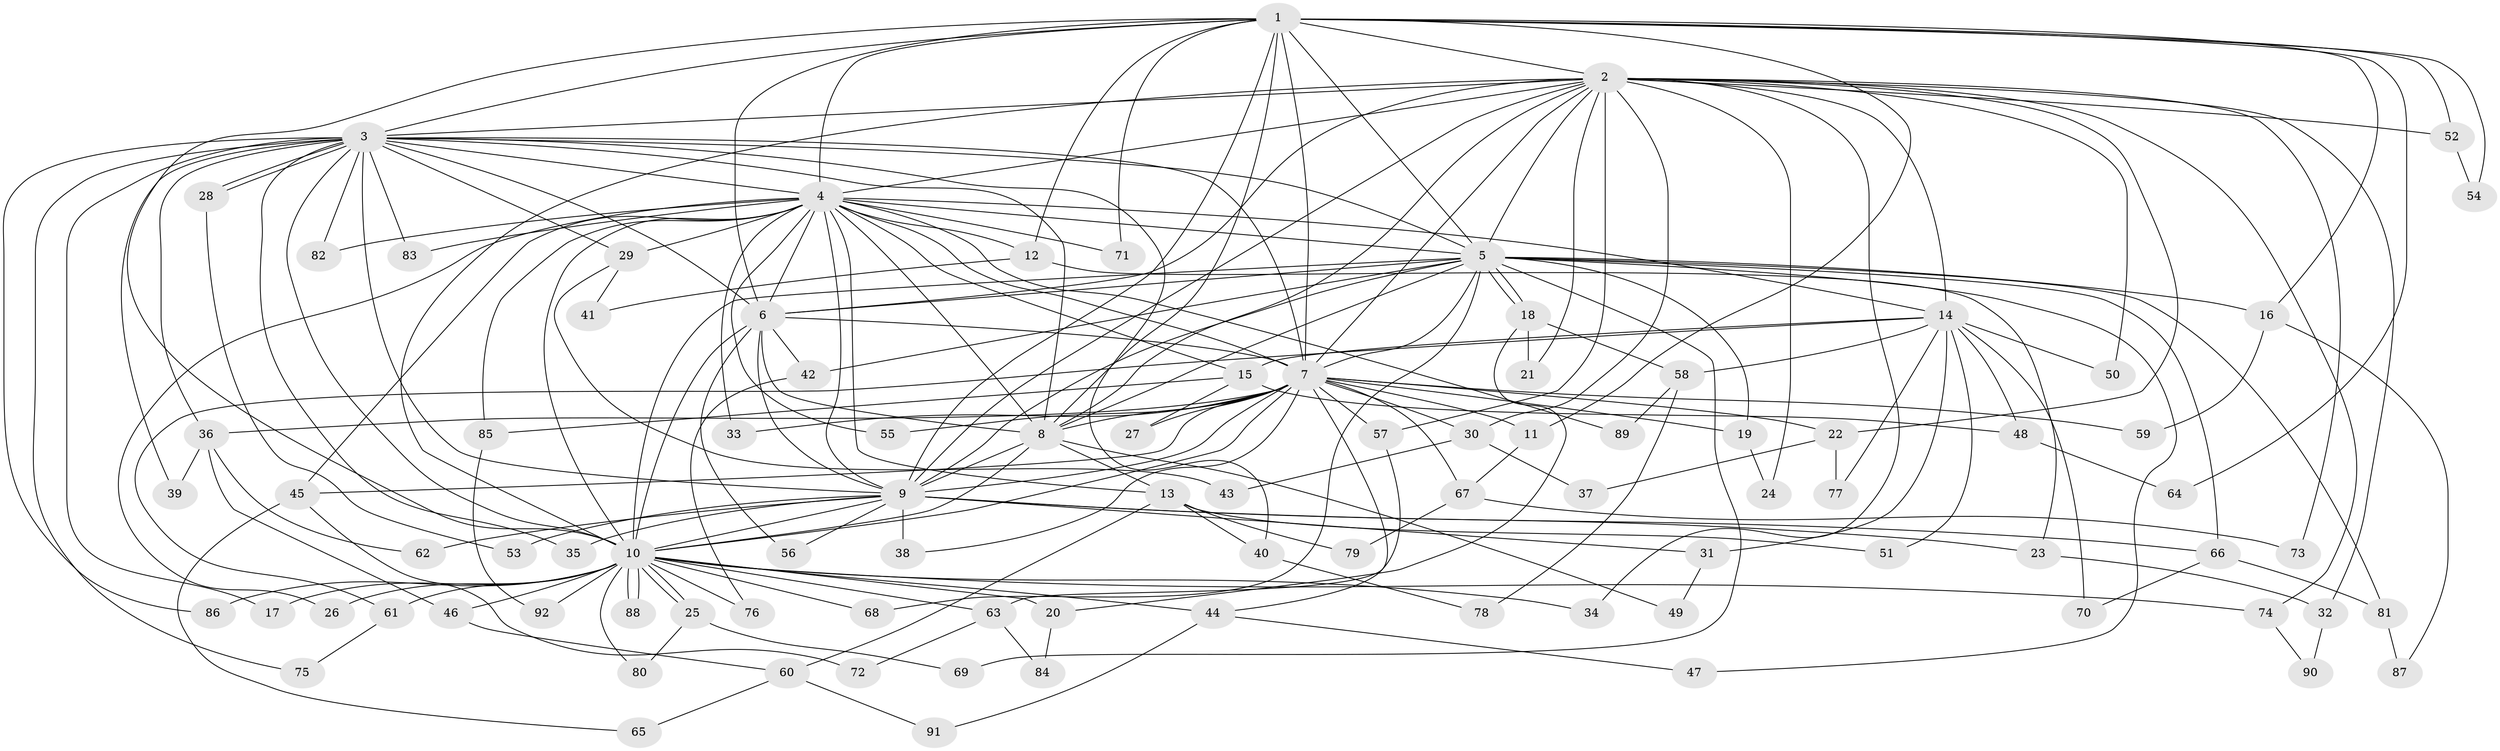 // coarse degree distribution, {13: 0.014925373134328358, 18: 0.029850746268656716, 21: 0.014925373134328358, 17: 0.014925373134328358, 10: 0.014925373134328358, 33: 0.014925373134328358, 14: 0.014925373134328358, 4: 0.16417910447761194, 6: 0.014925373134328358, 11: 0.014925373134328358, 5: 0.04477611940298507, 2: 0.43283582089552236, 3: 0.19402985074626866, 1: 0.014925373134328358}
// Generated by graph-tools (version 1.1) at 2025/23/03/03/25 07:23:46]
// undirected, 92 vertices, 209 edges
graph export_dot {
graph [start="1"]
  node [color=gray90,style=filled];
  1;
  2;
  3;
  4;
  5;
  6;
  7;
  8;
  9;
  10;
  11;
  12;
  13;
  14;
  15;
  16;
  17;
  18;
  19;
  20;
  21;
  22;
  23;
  24;
  25;
  26;
  27;
  28;
  29;
  30;
  31;
  32;
  33;
  34;
  35;
  36;
  37;
  38;
  39;
  40;
  41;
  42;
  43;
  44;
  45;
  46;
  47;
  48;
  49;
  50;
  51;
  52;
  53;
  54;
  55;
  56;
  57;
  58;
  59;
  60;
  61;
  62;
  63;
  64;
  65;
  66;
  67;
  68;
  69;
  70;
  71;
  72;
  73;
  74;
  75;
  76;
  77;
  78;
  79;
  80;
  81;
  82;
  83;
  84;
  85;
  86;
  87;
  88;
  89;
  90;
  91;
  92;
  1 -- 2;
  1 -- 3;
  1 -- 4;
  1 -- 5;
  1 -- 6;
  1 -- 7;
  1 -- 8;
  1 -- 9;
  1 -- 10;
  1 -- 11;
  1 -- 12;
  1 -- 16;
  1 -- 52;
  1 -- 54;
  1 -- 64;
  1 -- 71;
  2 -- 3;
  2 -- 4;
  2 -- 5;
  2 -- 6;
  2 -- 7;
  2 -- 8;
  2 -- 9;
  2 -- 10;
  2 -- 14;
  2 -- 21;
  2 -- 22;
  2 -- 24;
  2 -- 30;
  2 -- 32;
  2 -- 34;
  2 -- 50;
  2 -- 52;
  2 -- 57;
  2 -- 73;
  2 -- 74;
  3 -- 4;
  3 -- 5;
  3 -- 6;
  3 -- 7;
  3 -- 8;
  3 -- 9;
  3 -- 10;
  3 -- 17;
  3 -- 28;
  3 -- 28;
  3 -- 29;
  3 -- 35;
  3 -- 36;
  3 -- 39;
  3 -- 40;
  3 -- 75;
  3 -- 82;
  3 -- 83;
  3 -- 86;
  4 -- 5;
  4 -- 6;
  4 -- 7;
  4 -- 8;
  4 -- 9;
  4 -- 10;
  4 -- 12;
  4 -- 13;
  4 -- 14;
  4 -- 15;
  4 -- 26;
  4 -- 29;
  4 -- 33;
  4 -- 45;
  4 -- 55;
  4 -- 71;
  4 -- 82;
  4 -- 83;
  4 -- 85;
  4 -- 89;
  5 -- 6;
  5 -- 7;
  5 -- 8;
  5 -- 9;
  5 -- 10;
  5 -- 16;
  5 -- 18;
  5 -- 18;
  5 -- 19;
  5 -- 42;
  5 -- 47;
  5 -- 66;
  5 -- 68;
  5 -- 69;
  5 -- 81;
  6 -- 7;
  6 -- 8;
  6 -- 9;
  6 -- 10;
  6 -- 42;
  6 -- 56;
  7 -- 8;
  7 -- 9;
  7 -- 10;
  7 -- 11;
  7 -- 19;
  7 -- 22;
  7 -- 27;
  7 -- 30;
  7 -- 33;
  7 -- 36;
  7 -- 38;
  7 -- 44;
  7 -- 45;
  7 -- 55;
  7 -- 57;
  7 -- 59;
  7 -- 67;
  8 -- 9;
  8 -- 10;
  8 -- 13;
  8 -- 49;
  9 -- 10;
  9 -- 23;
  9 -- 31;
  9 -- 35;
  9 -- 38;
  9 -- 53;
  9 -- 56;
  9 -- 62;
  9 -- 66;
  10 -- 17;
  10 -- 20;
  10 -- 25;
  10 -- 25;
  10 -- 26;
  10 -- 34;
  10 -- 44;
  10 -- 46;
  10 -- 61;
  10 -- 63;
  10 -- 68;
  10 -- 74;
  10 -- 76;
  10 -- 80;
  10 -- 86;
  10 -- 88;
  10 -- 88;
  10 -- 92;
  11 -- 67;
  12 -- 23;
  12 -- 41;
  13 -- 40;
  13 -- 51;
  13 -- 60;
  13 -- 79;
  14 -- 15;
  14 -- 31;
  14 -- 48;
  14 -- 50;
  14 -- 51;
  14 -- 58;
  14 -- 61;
  14 -- 70;
  14 -- 77;
  15 -- 27;
  15 -- 48;
  15 -- 85;
  16 -- 59;
  16 -- 87;
  18 -- 20;
  18 -- 21;
  18 -- 58;
  19 -- 24;
  20 -- 84;
  22 -- 37;
  22 -- 77;
  23 -- 32;
  25 -- 69;
  25 -- 80;
  28 -- 53;
  29 -- 41;
  29 -- 43;
  30 -- 37;
  30 -- 43;
  31 -- 49;
  32 -- 90;
  36 -- 39;
  36 -- 46;
  36 -- 62;
  40 -- 78;
  42 -- 76;
  44 -- 47;
  44 -- 91;
  45 -- 65;
  45 -- 72;
  46 -- 60;
  48 -- 64;
  52 -- 54;
  57 -- 63;
  58 -- 78;
  58 -- 89;
  60 -- 65;
  60 -- 91;
  61 -- 75;
  63 -- 72;
  63 -- 84;
  66 -- 70;
  66 -- 81;
  67 -- 73;
  67 -- 79;
  74 -- 90;
  81 -- 87;
  85 -- 92;
}
